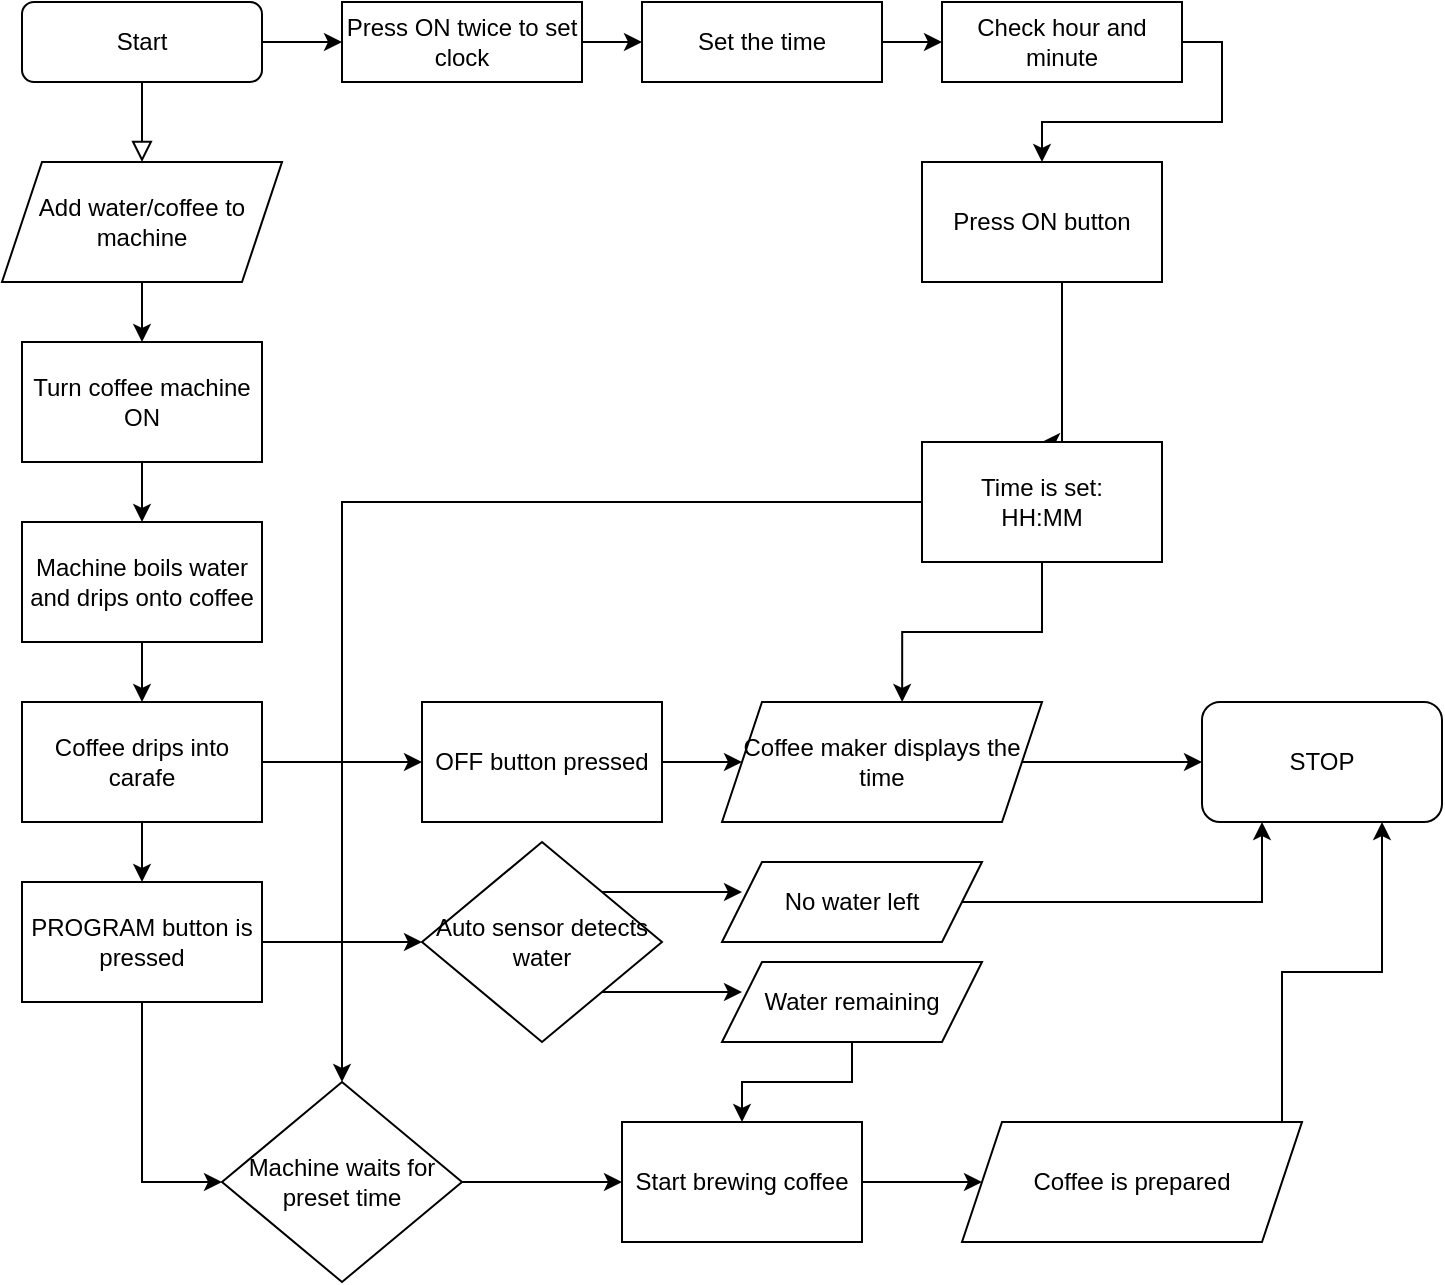 <mxfile version="13.7.3" type="github">
  <diagram id="C5RBs43oDa-KdzZeNtuy" name="Page-1">
    <mxGraphModel dx="1662" dy="794" grid="1" gridSize="10" guides="1" tooltips="1" connect="1" arrows="1" fold="1" page="1" pageScale="1" pageWidth="827" pageHeight="1169" math="0" shadow="0">
      <root>
        <mxCell id="WIyWlLk6GJQsqaUBKTNV-0" />
        <mxCell id="WIyWlLk6GJQsqaUBKTNV-1" parent="WIyWlLk6GJQsqaUBKTNV-0" />
        <mxCell id="WIyWlLk6GJQsqaUBKTNV-2" value="" style="rounded=0;html=1;jettySize=auto;orthogonalLoop=1;fontSize=11;endArrow=block;endFill=0;endSize=8;strokeWidth=1;shadow=0;labelBackgroundColor=none;edgeStyle=orthogonalEdgeStyle;" parent="WIyWlLk6GJQsqaUBKTNV-1" source="WIyWlLk6GJQsqaUBKTNV-3" target="sBYuUTnRucJq0L2Z2dgC-0" edge="1">
          <mxGeometry relative="1" as="geometry">
            <mxPoint x="140" y="120" as="targetPoint" />
          </mxGeometry>
        </mxCell>
        <mxCell id="sBYuUTnRucJq0L2Z2dgC-9" style="edgeStyle=orthogonalEdgeStyle;rounded=0;orthogonalLoop=1;jettySize=auto;html=1;exitX=1;exitY=0.5;exitDx=0;exitDy=0;" edge="1" parent="WIyWlLk6GJQsqaUBKTNV-1" source="WIyWlLk6GJQsqaUBKTNV-3">
          <mxGeometry relative="1" as="geometry">
            <mxPoint x="240" y="30" as="targetPoint" />
          </mxGeometry>
        </mxCell>
        <mxCell id="WIyWlLk6GJQsqaUBKTNV-3" value="Start" style="rounded=1;whiteSpace=wrap;html=1;fontSize=12;glass=0;strokeWidth=1;shadow=0;" parent="WIyWlLk6GJQsqaUBKTNV-1" vertex="1">
          <mxGeometry x="80" y="10" width="120" height="40" as="geometry" />
        </mxCell>
        <mxCell id="sBYuUTnRucJq0L2Z2dgC-1" style="edgeStyle=orthogonalEdgeStyle;rounded=0;orthogonalLoop=1;jettySize=auto;html=1;exitX=0.5;exitY=1;exitDx=0;exitDy=0;" edge="1" parent="WIyWlLk6GJQsqaUBKTNV-1" source="sBYuUTnRucJq0L2Z2dgC-0">
          <mxGeometry relative="1" as="geometry">
            <mxPoint x="140" y="180" as="targetPoint" />
          </mxGeometry>
        </mxCell>
        <mxCell id="sBYuUTnRucJq0L2Z2dgC-0" value="Add water/coffee to machine" style="shape=parallelogram;perimeter=parallelogramPerimeter;whiteSpace=wrap;html=1;fixedSize=1;" vertex="1" parent="WIyWlLk6GJQsqaUBKTNV-1">
          <mxGeometry x="70" y="90" width="140" height="60" as="geometry" />
        </mxCell>
        <mxCell id="sBYuUTnRucJq0L2Z2dgC-3" style="edgeStyle=orthogonalEdgeStyle;rounded=0;orthogonalLoop=1;jettySize=auto;html=1;" edge="1" parent="WIyWlLk6GJQsqaUBKTNV-1" source="sBYuUTnRucJq0L2Z2dgC-2">
          <mxGeometry relative="1" as="geometry">
            <mxPoint x="140" y="270" as="targetPoint" />
          </mxGeometry>
        </mxCell>
        <mxCell id="sBYuUTnRucJq0L2Z2dgC-2" value="Turn coffee machine ON" style="rounded=0;whiteSpace=wrap;html=1;" vertex="1" parent="WIyWlLk6GJQsqaUBKTNV-1">
          <mxGeometry x="80" y="180" width="120" height="60" as="geometry" />
        </mxCell>
        <mxCell id="sBYuUTnRucJq0L2Z2dgC-7" style="edgeStyle=orthogonalEdgeStyle;rounded=0;orthogonalLoop=1;jettySize=auto;html=1;exitX=0.5;exitY=1;exitDx=0;exitDy=0;" edge="1" parent="WIyWlLk6GJQsqaUBKTNV-1" source="sBYuUTnRucJq0L2Z2dgC-4">
          <mxGeometry relative="1" as="geometry">
            <mxPoint x="140" y="360" as="targetPoint" />
          </mxGeometry>
        </mxCell>
        <mxCell id="sBYuUTnRucJq0L2Z2dgC-4" value="Machine boils water and drips onto coffee" style="rounded=0;whiteSpace=wrap;html=1;" vertex="1" parent="WIyWlLk6GJQsqaUBKTNV-1">
          <mxGeometry x="80" y="270" width="120" height="60" as="geometry" />
        </mxCell>
        <mxCell id="sBYuUTnRucJq0L2Z2dgC-20" style="edgeStyle=orthogonalEdgeStyle;rounded=0;orthogonalLoop=1;jettySize=auto;html=1;exitX=0.5;exitY=1;exitDx=0;exitDy=0;" edge="1" parent="WIyWlLk6GJQsqaUBKTNV-1" source="sBYuUTnRucJq0L2Z2dgC-8">
          <mxGeometry relative="1" as="geometry">
            <mxPoint x="140" y="450" as="targetPoint" />
          </mxGeometry>
        </mxCell>
        <mxCell id="sBYuUTnRucJq0L2Z2dgC-33" style="edgeStyle=orthogonalEdgeStyle;rounded=0;orthogonalLoop=1;jettySize=auto;html=1;exitX=1;exitY=0.5;exitDx=0;exitDy=0;" edge="1" parent="WIyWlLk6GJQsqaUBKTNV-1" source="sBYuUTnRucJq0L2Z2dgC-8">
          <mxGeometry relative="1" as="geometry">
            <mxPoint x="280" y="390" as="targetPoint" />
          </mxGeometry>
        </mxCell>
        <mxCell id="sBYuUTnRucJq0L2Z2dgC-8" value="Coffee drips into carafe" style="rounded=0;whiteSpace=wrap;html=1;" vertex="1" parent="WIyWlLk6GJQsqaUBKTNV-1">
          <mxGeometry x="80" y="360" width="120" height="60" as="geometry" />
        </mxCell>
        <mxCell id="sBYuUTnRucJq0L2Z2dgC-11" style="edgeStyle=orthogonalEdgeStyle;rounded=0;orthogonalLoop=1;jettySize=auto;html=1;exitX=1;exitY=0.5;exitDx=0;exitDy=0;" edge="1" parent="WIyWlLk6GJQsqaUBKTNV-1" source="sBYuUTnRucJq0L2Z2dgC-10">
          <mxGeometry relative="1" as="geometry">
            <mxPoint x="390" y="30" as="targetPoint" />
          </mxGeometry>
        </mxCell>
        <mxCell id="sBYuUTnRucJq0L2Z2dgC-10" value="Press ON twice to set clock" style="rounded=0;whiteSpace=wrap;html=1;" vertex="1" parent="WIyWlLk6GJQsqaUBKTNV-1">
          <mxGeometry x="240" y="10" width="120" height="40" as="geometry" />
        </mxCell>
        <mxCell id="sBYuUTnRucJq0L2Z2dgC-13" style="edgeStyle=orthogonalEdgeStyle;rounded=0;orthogonalLoop=1;jettySize=auto;html=1;exitX=1;exitY=0.5;exitDx=0;exitDy=0;" edge="1" parent="WIyWlLk6GJQsqaUBKTNV-1" source="sBYuUTnRucJq0L2Z2dgC-12">
          <mxGeometry relative="1" as="geometry">
            <mxPoint x="540" y="30" as="targetPoint" />
          </mxGeometry>
        </mxCell>
        <mxCell id="sBYuUTnRucJq0L2Z2dgC-12" value="Set the time" style="rounded=0;whiteSpace=wrap;html=1;" vertex="1" parent="WIyWlLk6GJQsqaUBKTNV-1">
          <mxGeometry x="390" y="10" width="120" height="40" as="geometry" />
        </mxCell>
        <mxCell id="sBYuUTnRucJq0L2Z2dgC-15" style="edgeStyle=orthogonalEdgeStyle;rounded=0;orthogonalLoop=1;jettySize=auto;html=1;exitX=1;exitY=0.5;exitDx=0;exitDy=0;entryX=0.5;entryY=0;entryDx=0;entryDy=0;" edge="1" parent="WIyWlLk6GJQsqaUBKTNV-1" source="sBYuUTnRucJq0L2Z2dgC-14" target="sBYuUTnRucJq0L2Z2dgC-16">
          <mxGeometry relative="1" as="geometry">
            <mxPoint x="720" y="70" as="targetPoint" />
          </mxGeometry>
        </mxCell>
        <mxCell id="sBYuUTnRucJq0L2Z2dgC-14" value="Check hour and minute" style="rounded=0;whiteSpace=wrap;html=1;" vertex="1" parent="WIyWlLk6GJQsqaUBKTNV-1">
          <mxGeometry x="540" y="10" width="120" height="40" as="geometry" />
        </mxCell>
        <mxCell id="sBYuUTnRucJq0L2Z2dgC-17" style="edgeStyle=orthogonalEdgeStyle;rounded=0;orthogonalLoop=1;jettySize=auto;html=1;exitX=0.5;exitY=1;exitDx=0;exitDy=0;entryX=0.5;entryY=0;entryDx=0;entryDy=0;" edge="1" parent="WIyWlLk6GJQsqaUBKTNV-1" source="sBYuUTnRucJq0L2Z2dgC-16" target="sBYuUTnRucJq0L2Z2dgC-18">
          <mxGeometry relative="1" as="geometry">
            <mxPoint x="720" y="160" as="targetPoint" />
            <Array as="points">
              <mxPoint x="600" y="150" />
            </Array>
          </mxGeometry>
        </mxCell>
        <mxCell id="sBYuUTnRucJq0L2Z2dgC-16" value="Press ON button" style="rounded=0;whiteSpace=wrap;html=1;" vertex="1" parent="WIyWlLk6GJQsqaUBKTNV-1">
          <mxGeometry x="530" y="90" width="120" height="60" as="geometry" />
        </mxCell>
        <mxCell id="sBYuUTnRucJq0L2Z2dgC-30" style="edgeStyle=orthogonalEdgeStyle;rounded=0;orthogonalLoop=1;jettySize=auto;html=1;entryX=0.5;entryY=0;entryDx=0;entryDy=0;" edge="1" parent="WIyWlLk6GJQsqaUBKTNV-1" source="sBYuUTnRucJq0L2Z2dgC-18" target="sBYuUTnRucJq0L2Z2dgC-25">
          <mxGeometry relative="1" as="geometry">
            <mxPoint x="210" y="570" as="targetPoint" />
          </mxGeometry>
        </mxCell>
        <mxCell id="sBYuUTnRucJq0L2Z2dgC-44" style="edgeStyle=orthogonalEdgeStyle;rounded=0;orthogonalLoop=1;jettySize=auto;html=1;exitX=0.5;exitY=1;exitDx=0;exitDy=0;entryX=0.563;entryY=0;entryDx=0;entryDy=0;entryPerimeter=0;" edge="1" parent="WIyWlLk6GJQsqaUBKTNV-1" source="sBYuUTnRucJq0L2Z2dgC-18" target="sBYuUTnRucJq0L2Z2dgC-43">
          <mxGeometry relative="1" as="geometry" />
        </mxCell>
        <mxCell id="sBYuUTnRucJq0L2Z2dgC-18" value="Time is set:&lt;br&gt;HH:MM" style="rounded=0;whiteSpace=wrap;html=1;" vertex="1" parent="WIyWlLk6GJQsqaUBKTNV-1">
          <mxGeometry x="530" y="230" width="120" height="60" as="geometry" />
        </mxCell>
        <mxCell id="sBYuUTnRucJq0L2Z2dgC-19" style="edgeStyle=orthogonalEdgeStyle;rounded=0;orthogonalLoop=1;jettySize=auto;html=1;exitX=0.5;exitY=1;exitDx=0;exitDy=0;" edge="1" parent="WIyWlLk6GJQsqaUBKTNV-1" source="sBYuUTnRucJq0L2Z2dgC-18" target="sBYuUTnRucJq0L2Z2dgC-18">
          <mxGeometry relative="1" as="geometry" />
        </mxCell>
        <mxCell id="sBYuUTnRucJq0L2Z2dgC-24" style="edgeStyle=orthogonalEdgeStyle;rounded=0;orthogonalLoop=1;jettySize=auto;html=1;exitX=0.5;exitY=1;exitDx=0;exitDy=0;entryX=0;entryY=0.5;entryDx=0;entryDy=0;" edge="1" parent="WIyWlLk6GJQsqaUBKTNV-1" source="sBYuUTnRucJq0L2Z2dgC-21" target="sBYuUTnRucJq0L2Z2dgC-25">
          <mxGeometry relative="1" as="geometry">
            <mxPoint x="140" y="550" as="targetPoint" />
          </mxGeometry>
        </mxCell>
        <mxCell id="sBYuUTnRucJq0L2Z2dgC-34" style="edgeStyle=orthogonalEdgeStyle;rounded=0;orthogonalLoop=1;jettySize=auto;html=1;exitX=1;exitY=0.5;exitDx=0;exitDy=0;" edge="1" parent="WIyWlLk6GJQsqaUBKTNV-1" source="sBYuUTnRucJq0L2Z2dgC-21">
          <mxGeometry relative="1" as="geometry">
            <mxPoint x="280" y="480" as="targetPoint" />
          </mxGeometry>
        </mxCell>
        <mxCell id="sBYuUTnRucJq0L2Z2dgC-21" value="PROGRAM button is pressed" style="rounded=0;whiteSpace=wrap;html=1;" vertex="1" parent="WIyWlLk6GJQsqaUBKTNV-1">
          <mxGeometry x="80" y="450" width="120" height="60" as="geometry" />
        </mxCell>
        <mxCell id="sBYuUTnRucJq0L2Z2dgC-26" style="edgeStyle=orthogonalEdgeStyle;rounded=0;orthogonalLoop=1;jettySize=auto;html=1;exitX=1;exitY=0.5;exitDx=0;exitDy=0;entryX=0;entryY=0.5;entryDx=0;entryDy=0;" edge="1" parent="WIyWlLk6GJQsqaUBKTNV-1" source="sBYuUTnRucJq0L2Z2dgC-25" target="sBYuUTnRucJq0L2Z2dgC-27">
          <mxGeometry relative="1" as="geometry">
            <mxPoint x="250" y="600" as="targetPoint" />
          </mxGeometry>
        </mxCell>
        <mxCell id="sBYuUTnRucJq0L2Z2dgC-25" value="Machine waits for preset time" style="rhombus;whiteSpace=wrap;html=1;" vertex="1" parent="WIyWlLk6GJQsqaUBKTNV-1">
          <mxGeometry x="180" y="550" width="120" height="100" as="geometry" />
        </mxCell>
        <mxCell id="sBYuUTnRucJq0L2Z2dgC-28" style="edgeStyle=orthogonalEdgeStyle;rounded=0;orthogonalLoop=1;jettySize=auto;html=1;exitX=1;exitY=0.5;exitDx=0;exitDy=0;" edge="1" parent="WIyWlLk6GJQsqaUBKTNV-1" source="sBYuUTnRucJq0L2Z2dgC-27" target="sBYuUTnRucJq0L2Z2dgC-29">
          <mxGeometry relative="1" as="geometry">
            <mxPoint x="420" y="600" as="targetPoint" />
          </mxGeometry>
        </mxCell>
        <mxCell id="sBYuUTnRucJq0L2Z2dgC-27" value="Start brewing coffee" style="rounded=0;whiteSpace=wrap;html=1;" vertex="1" parent="WIyWlLk6GJQsqaUBKTNV-1">
          <mxGeometry x="380" y="570" width="120" height="60" as="geometry" />
        </mxCell>
        <mxCell id="sBYuUTnRucJq0L2Z2dgC-48" style="edgeStyle=orthogonalEdgeStyle;rounded=0;orthogonalLoop=1;jettySize=auto;html=1;exitX=1;exitY=0.5;exitDx=0;exitDy=0;entryX=0.75;entryY=1;entryDx=0;entryDy=0;" edge="1" parent="WIyWlLk6GJQsqaUBKTNV-1" source="sBYuUTnRucJq0L2Z2dgC-29" target="sBYuUTnRucJq0L2Z2dgC-45">
          <mxGeometry relative="1" as="geometry" />
        </mxCell>
        <mxCell id="sBYuUTnRucJq0L2Z2dgC-29" value="Coffee is prepared" style="shape=parallelogram;perimeter=parallelogramPerimeter;whiteSpace=wrap;html=1;fixedSize=1;" vertex="1" parent="WIyWlLk6GJQsqaUBKTNV-1">
          <mxGeometry x="550" y="570" width="170" height="60" as="geometry" />
        </mxCell>
        <mxCell id="sBYuUTnRucJq0L2Z2dgC-42" style="edgeStyle=orthogonalEdgeStyle;rounded=0;orthogonalLoop=1;jettySize=auto;html=1;exitX=1;exitY=0.5;exitDx=0;exitDy=0;" edge="1" parent="WIyWlLk6GJQsqaUBKTNV-1" source="sBYuUTnRucJq0L2Z2dgC-35">
          <mxGeometry relative="1" as="geometry">
            <mxPoint x="440" y="390" as="targetPoint" />
          </mxGeometry>
        </mxCell>
        <mxCell id="sBYuUTnRucJq0L2Z2dgC-35" value="OFF button pressed" style="rounded=0;whiteSpace=wrap;html=1;" vertex="1" parent="WIyWlLk6GJQsqaUBKTNV-1">
          <mxGeometry x="280" y="360" width="120" height="60" as="geometry" />
        </mxCell>
        <mxCell id="sBYuUTnRucJq0L2Z2dgC-37" style="edgeStyle=orthogonalEdgeStyle;rounded=0;orthogonalLoop=1;jettySize=auto;html=1;exitX=1;exitY=1;exitDx=0;exitDy=0;" edge="1" parent="WIyWlLk6GJQsqaUBKTNV-1" source="sBYuUTnRucJq0L2Z2dgC-36">
          <mxGeometry relative="1" as="geometry">
            <mxPoint x="440" y="505" as="targetPoint" />
          </mxGeometry>
        </mxCell>
        <mxCell id="sBYuUTnRucJq0L2Z2dgC-40" style="edgeStyle=orthogonalEdgeStyle;rounded=0;orthogonalLoop=1;jettySize=auto;html=1;exitX=1;exitY=0;exitDx=0;exitDy=0;" edge="1" parent="WIyWlLk6GJQsqaUBKTNV-1" source="sBYuUTnRucJq0L2Z2dgC-36">
          <mxGeometry relative="1" as="geometry">
            <mxPoint x="440" y="455" as="targetPoint" />
          </mxGeometry>
        </mxCell>
        <mxCell id="sBYuUTnRucJq0L2Z2dgC-36" value="Auto sensor detects water" style="rhombus;whiteSpace=wrap;html=1;" vertex="1" parent="WIyWlLk6GJQsqaUBKTNV-1">
          <mxGeometry x="280" y="430" width="120" height="100" as="geometry" />
        </mxCell>
        <mxCell id="sBYuUTnRucJq0L2Z2dgC-39" style="edgeStyle=orthogonalEdgeStyle;rounded=0;orthogonalLoop=1;jettySize=auto;html=1;exitX=0.5;exitY=1;exitDx=0;exitDy=0;entryX=0.5;entryY=0;entryDx=0;entryDy=0;" edge="1" parent="WIyWlLk6GJQsqaUBKTNV-1" source="sBYuUTnRucJq0L2Z2dgC-38" target="sBYuUTnRucJq0L2Z2dgC-27">
          <mxGeometry relative="1" as="geometry" />
        </mxCell>
        <mxCell id="sBYuUTnRucJq0L2Z2dgC-38" value="Water remaining" style="shape=parallelogram;perimeter=parallelogramPerimeter;whiteSpace=wrap;html=1;fixedSize=1;" vertex="1" parent="WIyWlLk6GJQsqaUBKTNV-1">
          <mxGeometry x="430" y="490" width="130" height="40" as="geometry" />
        </mxCell>
        <mxCell id="sBYuUTnRucJq0L2Z2dgC-47" style="edgeStyle=orthogonalEdgeStyle;rounded=0;orthogonalLoop=1;jettySize=auto;html=1;exitX=1;exitY=0.5;exitDx=0;exitDy=0;entryX=0.25;entryY=1;entryDx=0;entryDy=0;" edge="1" parent="WIyWlLk6GJQsqaUBKTNV-1" source="sBYuUTnRucJq0L2Z2dgC-41" target="sBYuUTnRucJq0L2Z2dgC-45">
          <mxGeometry relative="1" as="geometry" />
        </mxCell>
        <mxCell id="sBYuUTnRucJq0L2Z2dgC-41" value="No water left" style="shape=parallelogram;perimeter=parallelogramPerimeter;whiteSpace=wrap;html=1;fixedSize=1;" vertex="1" parent="WIyWlLk6GJQsqaUBKTNV-1">
          <mxGeometry x="430" y="440" width="130" height="40" as="geometry" />
        </mxCell>
        <mxCell id="sBYuUTnRucJq0L2Z2dgC-46" style="edgeStyle=orthogonalEdgeStyle;rounded=0;orthogonalLoop=1;jettySize=auto;html=1;exitX=1;exitY=0.5;exitDx=0;exitDy=0;entryX=0;entryY=0.5;entryDx=0;entryDy=0;" edge="1" parent="WIyWlLk6GJQsqaUBKTNV-1" source="sBYuUTnRucJq0L2Z2dgC-43" target="sBYuUTnRucJq0L2Z2dgC-45">
          <mxGeometry relative="1" as="geometry" />
        </mxCell>
        <mxCell id="sBYuUTnRucJq0L2Z2dgC-43" value="Coffee maker displays the time" style="shape=parallelogram;perimeter=parallelogramPerimeter;whiteSpace=wrap;html=1;fixedSize=1;" vertex="1" parent="WIyWlLk6GJQsqaUBKTNV-1">
          <mxGeometry x="430" y="360" width="160" height="60" as="geometry" />
        </mxCell>
        <mxCell id="sBYuUTnRucJq0L2Z2dgC-45" value="STOP" style="rounded=1;whiteSpace=wrap;html=1;" vertex="1" parent="WIyWlLk6GJQsqaUBKTNV-1">
          <mxGeometry x="670" y="360" width="120" height="60" as="geometry" />
        </mxCell>
      </root>
    </mxGraphModel>
  </diagram>
</mxfile>
